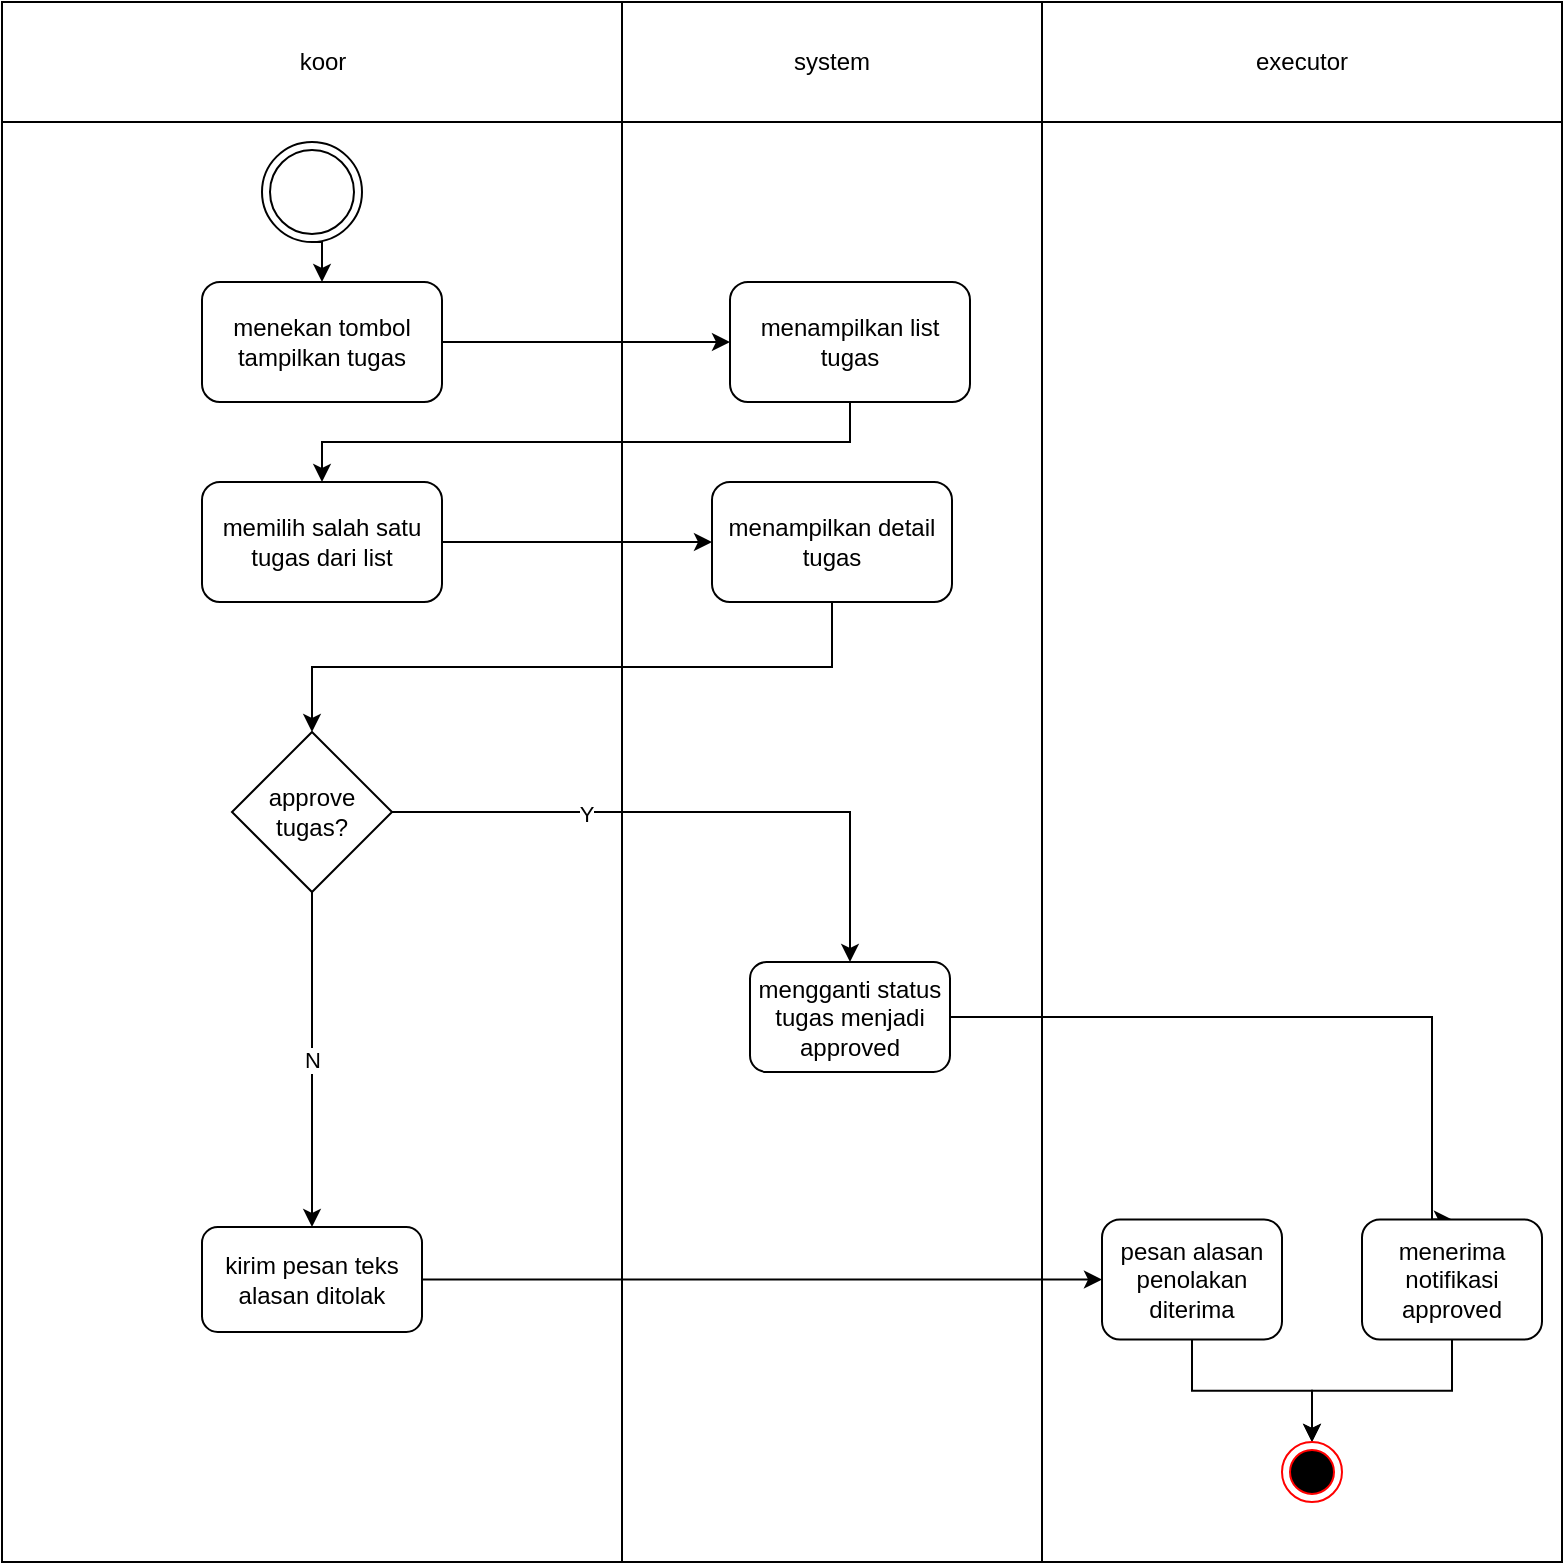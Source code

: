 <mxfile version="20.3.0" type="device"><diagram id="C5RBs43oDa-KdzZeNtuy" name="Page-1"><mxGraphModel dx="2129" dy="876" grid="1" gridSize="10" guides="1" tooltips="1" connect="1" arrows="1" fold="1" page="1" pageScale="1" pageWidth="827" pageHeight="1169" math="0" shadow="0"><root><mxCell id="WIyWlLk6GJQsqaUBKTNV-0"/><mxCell id="WIyWlLk6GJQsqaUBKTNV-1" parent="WIyWlLk6GJQsqaUBKTNV-0"/><mxCell id="yhnIZTpvi-da1Elam6mU-6" value="system" style="rounded=0;whiteSpace=wrap;html=1;" vertex="1" parent="WIyWlLk6GJQsqaUBKTNV-1"><mxGeometry x="350" y="10" width="210" height="60" as="geometry"/></mxCell><mxCell id="yhnIZTpvi-da1Elam6mU-5" value="" style="rounded=0;whiteSpace=wrap;html=1;" vertex="1" parent="WIyWlLk6GJQsqaUBKTNV-1"><mxGeometry x="40" y="10" width="310" height="60" as="geometry"/></mxCell><mxCell id="yhnIZTpvi-da1Elam6mU-0" value="" style="rounded=0;whiteSpace=wrap;html=1;" vertex="1" parent="WIyWlLk6GJQsqaUBKTNV-1"><mxGeometry x="40" y="70" width="310" height="720" as="geometry"/></mxCell><mxCell id="yhnIZTpvi-da1Elam6mU-2" value="koor" style="text;html=1;align=center;verticalAlign=middle;resizable=0;points=[];autosize=1;strokeColor=none;fillColor=none;" vertex="1" parent="WIyWlLk6GJQsqaUBKTNV-1"><mxGeometry x="175" y="25" width="50" height="30" as="geometry"/></mxCell><mxCell id="yhnIZTpvi-da1Elam6mU-3" value="" style="rounded=0;whiteSpace=wrap;html=1;" vertex="1" parent="WIyWlLk6GJQsqaUBKTNV-1"><mxGeometry x="350" y="70" width="210" height="720" as="geometry"/></mxCell><mxCell id="yhnIZTpvi-da1Elam6mU-4" value="" style="rounded=0;whiteSpace=wrap;html=1;" vertex="1" parent="WIyWlLk6GJQsqaUBKTNV-1"><mxGeometry x="560" y="70" width="260" height="720" as="geometry"/></mxCell><mxCell id="yhnIZTpvi-da1Elam6mU-7" value="executor" style="rounded=0;whiteSpace=wrap;html=1;" vertex="1" parent="WIyWlLk6GJQsqaUBKTNV-1"><mxGeometry x="560" y="10" width="260" height="60" as="geometry"/></mxCell><mxCell id="yhnIZTpvi-da1Elam6mU-17" style="edgeStyle=orthogonalEdgeStyle;rounded=0;orthogonalLoop=1;jettySize=auto;html=1;exitX=0.5;exitY=1;exitDx=0;exitDy=0;entryX=0.5;entryY=0;entryDx=0;entryDy=0;" edge="1" parent="WIyWlLk6GJQsqaUBKTNV-1" source="yhnIZTpvi-da1Elam6mU-8"><mxGeometry relative="1" as="geometry"><mxPoint x="200" y="150" as="targetPoint"/></mxGeometry></mxCell><mxCell id="yhnIZTpvi-da1Elam6mU-8" value="" style="ellipse;shape=doubleEllipse;html=1;dashed=0;whitespace=wrap;aspect=fixed;" vertex="1" parent="WIyWlLk6GJQsqaUBKTNV-1"><mxGeometry x="170" y="80" width="50" height="50" as="geometry"/></mxCell><mxCell id="yhnIZTpvi-da1Elam6mU-20" style="edgeStyle=orthogonalEdgeStyle;rounded=0;orthogonalLoop=1;jettySize=auto;html=1;exitX=1;exitY=0.5;exitDx=0;exitDy=0;entryX=0;entryY=0.5;entryDx=0;entryDy=0;" edge="1" parent="WIyWlLk6GJQsqaUBKTNV-1" source="yhnIZTpvi-da1Elam6mU-11" target="yhnIZTpvi-da1Elam6mU-12"><mxGeometry relative="1" as="geometry"/></mxCell><mxCell id="yhnIZTpvi-da1Elam6mU-11" value="menekan tombol tampilkan tugas" style="rounded=1;whiteSpace=wrap;html=1;" vertex="1" parent="WIyWlLk6GJQsqaUBKTNV-1"><mxGeometry x="140" y="150" width="120" height="60" as="geometry"/></mxCell><mxCell id="yhnIZTpvi-da1Elam6mU-38" style="edgeStyle=orthogonalEdgeStyle;rounded=0;orthogonalLoop=1;jettySize=auto;html=1;exitX=0.5;exitY=1;exitDx=0;exitDy=0;entryX=0.5;entryY=0;entryDx=0;entryDy=0;" edge="1" parent="WIyWlLk6GJQsqaUBKTNV-1" source="yhnIZTpvi-da1Elam6mU-12" target="yhnIZTpvi-da1Elam6mU-36"><mxGeometry relative="1" as="geometry"/></mxCell><mxCell id="yhnIZTpvi-da1Elam6mU-12" value="menampilkan list tugas" style="rounded=1;whiteSpace=wrap;html=1;" vertex="1" parent="WIyWlLk6GJQsqaUBKTNV-1"><mxGeometry x="404" y="150" width="120" height="60" as="geometry"/></mxCell><mxCell id="yhnIZTpvi-da1Elam6mU-29" style="edgeStyle=orthogonalEdgeStyle;rounded=0;orthogonalLoop=1;jettySize=auto;html=1;exitX=1;exitY=0.5;exitDx=0;exitDy=0;entryX=0.5;entryY=0;entryDx=0;entryDy=0;" edge="1" parent="WIyWlLk6GJQsqaUBKTNV-1" source="yhnIZTpvi-da1Elam6mU-13" target="yhnIZTpvi-da1Elam6mU-28"><mxGeometry relative="1" as="geometry"><Array as="points"><mxPoint x="755" y="518"/></Array></mxGeometry></mxCell><mxCell id="yhnIZTpvi-da1Elam6mU-13" value="mengganti status tugas menjadi approved" style="rounded=1;whiteSpace=wrap;html=1;" vertex="1" parent="WIyWlLk6GJQsqaUBKTNV-1"><mxGeometry x="414" y="490" width="100" height="55" as="geometry"/></mxCell><mxCell id="yhnIZTpvi-da1Elam6mU-32" style="edgeStyle=orthogonalEdgeStyle;rounded=0;orthogonalLoop=1;jettySize=auto;html=1;exitX=1;exitY=0.5;exitDx=0;exitDy=0;entryX=0;entryY=0.5;entryDx=0;entryDy=0;" edge="1" parent="WIyWlLk6GJQsqaUBKTNV-1" source="yhnIZTpvi-da1Elam6mU-14" target="yhnIZTpvi-da1Elam6mU-31"><mxGeometry relative="1" as="geometry"/></mxCell><mxCell id="yhnIZTpvi-da1Elam6mU-14" value="kirim pesan teks alasan ditolak" style="rounded=1;whiteSpace=wrap;html=1;" vertex="1" parent="WIyWlLk6GJQsqaUBKTNV-1"><mxGeometry x="140" y="622.5" width="110" height="52.5" as="geometry"/></mxCell><mxCell id="yhnIZTpvi-da1Elam6mU-24" style="edgeStyle=orthogonalEdgeStyle;rounded=0;orthogonalLoop=1;jettySize=auto;html=1;exitX=1;exitY=0.5;exitDx=0;exitDy=0;entryX=0.5;entryY=0;entryDx=0;entryDy=0;" edge="1" parent="WIyWlLk6GJQsqaUBKTNV-1" source="yhnIZTpvi-da1Elam6mU-23" target="yhnIZTpvi-da1Elam6mU-13"><mxGeometry relative="1" as="geometry"/></mxCell><mxCell id="yhnIZTpvi-da1Elam6mU-26" value="Y" style="edgeLabel;html=1;align=center;verticalAlign=middle;resizable=0;points=[];" vertex="1" connectable="0" parent="yhnIZTpvi-da1Elam6mU-24"><mxGeometry x="-0.366" y="-1" relative="1" as="geometry"><mxPoint as="offset"/></mxGeometry></mxCell><mxCell id="yhnIZTpvi-da1Elam6mU-25" value="N" style="edgeStyle=orthogonalEdgeStyle;rounded=0;orthogonalLoop=1;jettySize=auto;html=1;exitX=0.5;exitY=1;exitDx=0;exitDy=0;entryX=0.5;entryY=0;entryDx=0;entryDy=0;" edge="1" parent="WIyWlLk6GJQsqaUBKTNV-1" source="yhnIZTpvi-da1Elam6mU-23" target="yhnIZTpvi-da1Elam6mU-14"><mxGeometry relative="1" as="geometry"/></mxCell><mxCell id="yhnIZTpvi-da1Elam6mU-23" value="approve tugas?" style="rhombus;whiteSpace=wrap;html=1;" vertex="1" parent="WIyWlLk6GJQsqaUBKTNV-1"><mxGeometry x="155" y="375" width="80" height="80" as="geometry"/></mxCell><mxCell id="yhnIZTpvi-da1Elam6mU-34" style="edgeStyle=orthogonalEdgeStyle;rounded=0;orthogonalLoop=1;jettySize=auto;html=1;exitX=0.5;exitY=1;exitDx=0;exitDy=0;entryX=0.5;entryY=0;entryDx=0;entryDy=0;" edge="1" parent="WIyWlLk6GJQsqaUBKTNV-1" source="yhnIZTpvi-da1Elam6mU-28" target="yhnIZTpvi-da1Elam6mU-33"><mxGeometry relative="1" as="geometry"/></mxCell><mxCell id="yhnIZTpvi-da1Elam6mU-28" value="menerima notifikasi approved" style="rounded=1;whiteSpace=wrap;html=1;" vertex="1" parent="WIyWlLk6GJQsqaUBKTNV-1"><mxGeometry x="720" y="618.75" width="90" height="60" as="geometry"/></mxCell><mxCell id="yhnIZTpvi-da1Elam6mU-35" style="edgeStyle=orthogonalEdgeStyle;rounded=0;orthogonalLoop=1;jettySize=auto;html=1;exitX=0.5;exitY=1;exitDx=0;exitDy=0;entryX=0.5;entryY=0;entryDx=0;entryDy=0;" edge="1" parent="WIyWlLk6GJQsqaUBKTNV-1" source="yhnIZTpvi-da1Elam6mU-31" target="yhnIZTpvi-da1Elam6mU-33"><mxGeometry relative="1" as="geometry"/></mxCell><mxCell id="yhnIZTpvi-da1Elam6mU-31" value="pesan alasan penolakan diterima" style="rounded=1;whiteSpace=wrap;html=1;" vertex="1" parent="WIyWlLk6GJQsqaUBKTNV-1"><mxGeometry x="590" y="618.75" width="90" height="60" as="geometry"/></mxCell><mxCell id="yhnIZTpvi-da1Elam6mU-33" value="" style="ellipse;html=1;shape=endState;fillColor=#000000;strokeColor=#ff0000;" vertex="1" parent="WIyWlLk6GJQsqaUBKTNV-1"><mxGeometry x="680" y="730" width="30" height="30" as="geometry"/></mxCell><mxCell id="yhnIZTpvi-da1Elam6mU-39" style="edgeStyle=orthogonalEdgeStyle;rounded=0;orthogonalLoop=1;jettySize=auto;html=1;exitX=1;exitY=0.5;exitDx=0;exitDy=0;entryX=0;entryY=0.5;entryDx=0;entryDy=0;" edge="1" parent="WIyWlLk6GJQsqaUBKTNV-1" source="yhnIZTpvi-da1Elam6mU-36" target="yhnIZTpvi-da1Elam6mU-37"><mxGeometry relative="1" as="geometry"/></mxCell><mxCell id="yhnIZTpvi-da1Elam6mU-36" value="memilih salah satu tugas dari list" style="rounded=1;whiteSpace=wrap;html=1;" vertex="1" parent="WIyWlLk6GJQsqaUBKTNV-1"><mxGeometry x="140" y="250" width="120" height="60" as="geometry"/></mxCell><mxCell id="yhnIZTpvi-da1Elam6mU-40" style="edgeStyle=orthogonalEdgeStyle;rounded=0;orthogonalLoop=1;jettySize=auto;html=1;exitX=0.5;exitY=1;exitDx=0;exitDy=0;entryX=0.5;entryY=0;entryDx=0;entryDy=0;" edge="1" parent="WIyWlLk6GJQsqaUBKTNV-1" source="yhnIZTpvi-da1Elam6mU-37" target="yhnIZTpvi-da1Elam6mU-23"><mxGeometry relative="1" as="geometry"/></mxCell><mxCell id="yhnIZTpvi-da1Elam6mU-37" value="menampilkan detail tugas" style="rounded=1;whiteSpace=wrap;html=1;" vertex="1" parent="WIyWlLk6GJQsqaUBKTNV-1"><mxGeometry x="395" y="250" width="120" height="60" as="geometry"/></mxCell></root></mxGraphModel></diagram></mxfile>